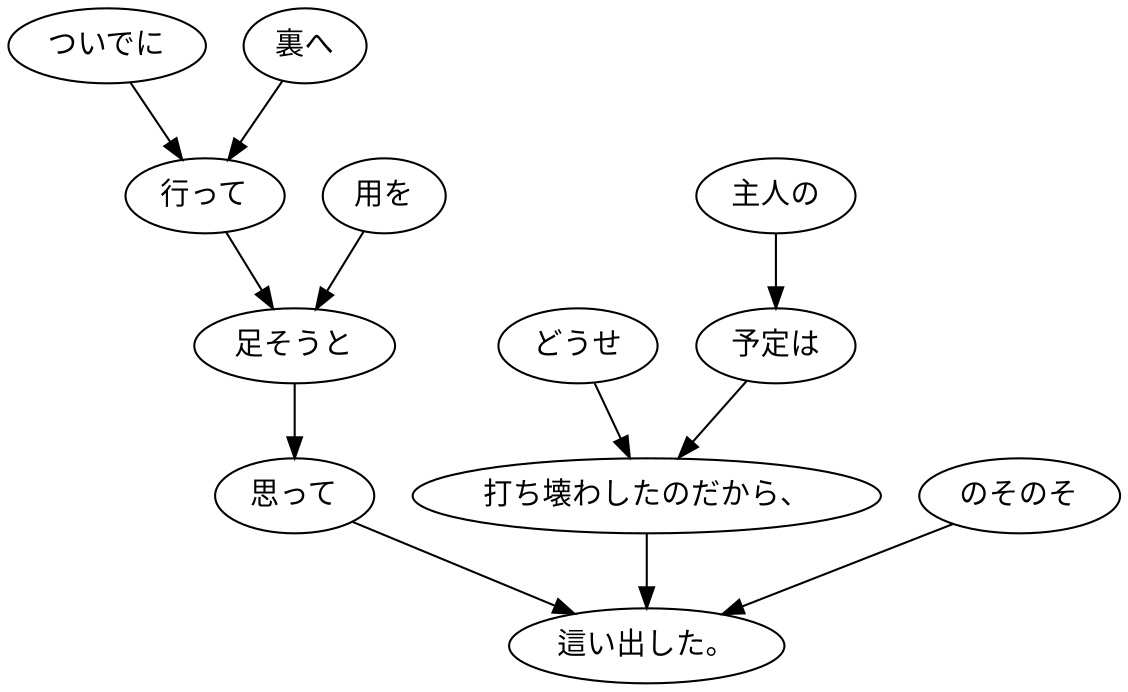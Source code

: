 digraph graph175 {
	node0 [label="どうせ"];
	node1 [label="主人の"];
	node2 [label="予定は"];
	node3 [label="打ち壊わしたのだから、"];
	node4 [label="ついでに"];
	node5 [label="裏へ"];
	node6 [label="行って"];
	node7 [label="用を"];
	node8 [label="足そうと"];
	node9 [label="思って"];
	node10 [label="のそのそ"];
	node11 [label="這い出した。"];
	node0 -> node3;
	node1 -> node2;
	node2 -> node3;
	node3 -> node11;
	node4 -> node6;
	node5 -> node6;
	node6 -> node8;
	node7 -> node8;
	node8 -> node9;
	node9 -> node11;
	node10 -> node11;
}
